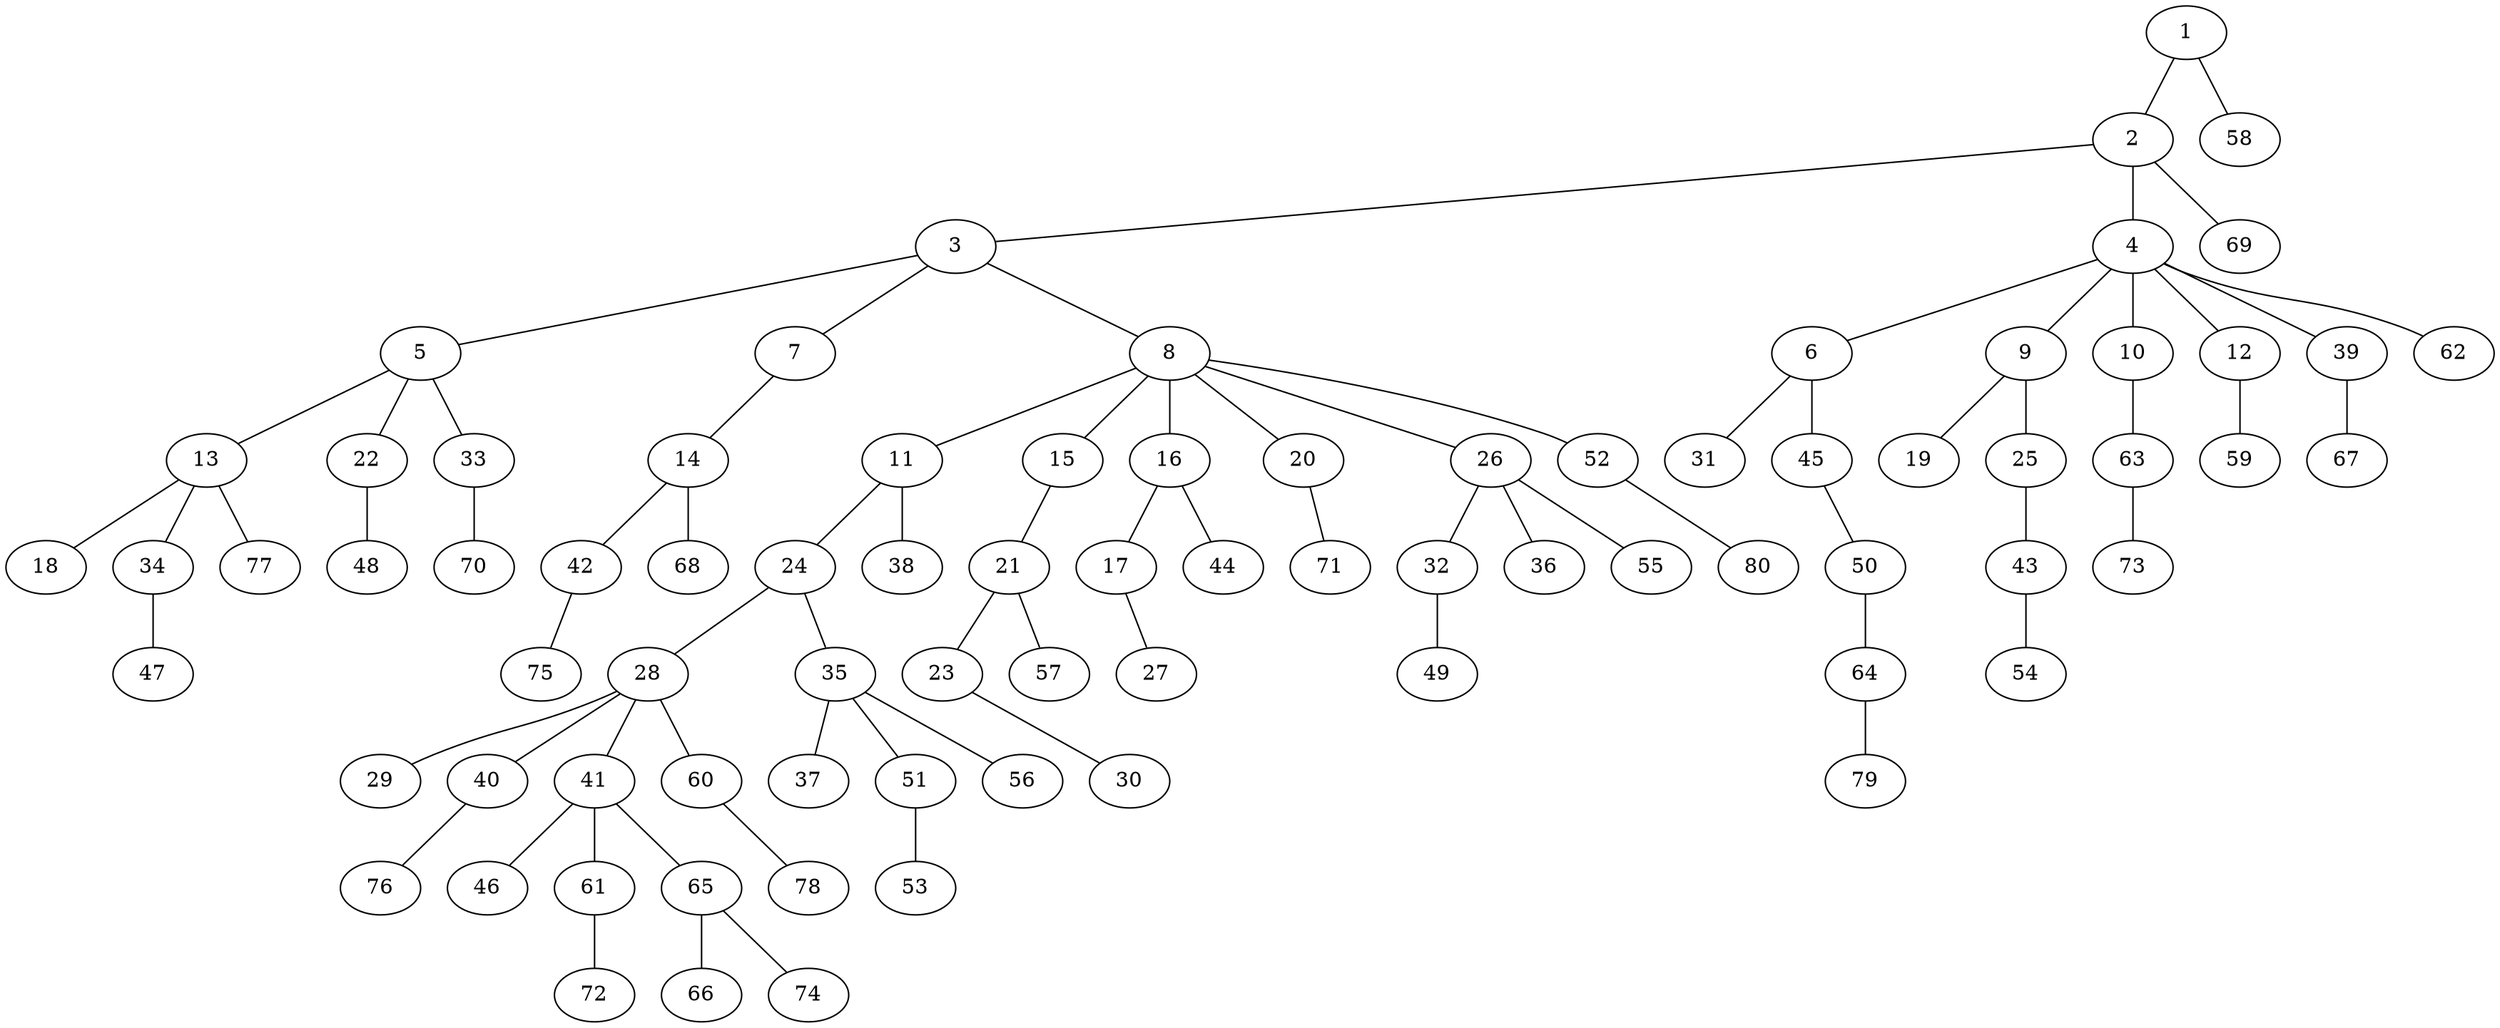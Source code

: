 graph graphname {1--2
1--58
2--3
2--4
2--69
3--5
3--7
3--8
4--6
4--9
4--10
4--12
4--39
4--62
5--13
5--22
5--33
6--31
6--45
7--14
8--11
8--15
8--16
8--20
8--26
8--52
9--19
9--25
10--63
11--24
11--38
12--59
13--18
13--34
13--77
14--42
14--68
15--21
16--17
16--44
17--27
20--71
21--23
21--57
22--48
23--30
24--28
24--35
25--43
26--32
26--36
26--55
28--29
28--40
28--41
28--60
32--49
33--70
34--47
35--37
35--51
35--56
39--67
40--76
41--46
41--61
41--65
42--75
43--54
45--50
50--64
51--53
52--80
60--78
61--72
63--73
64--79
65--66
65--74
}